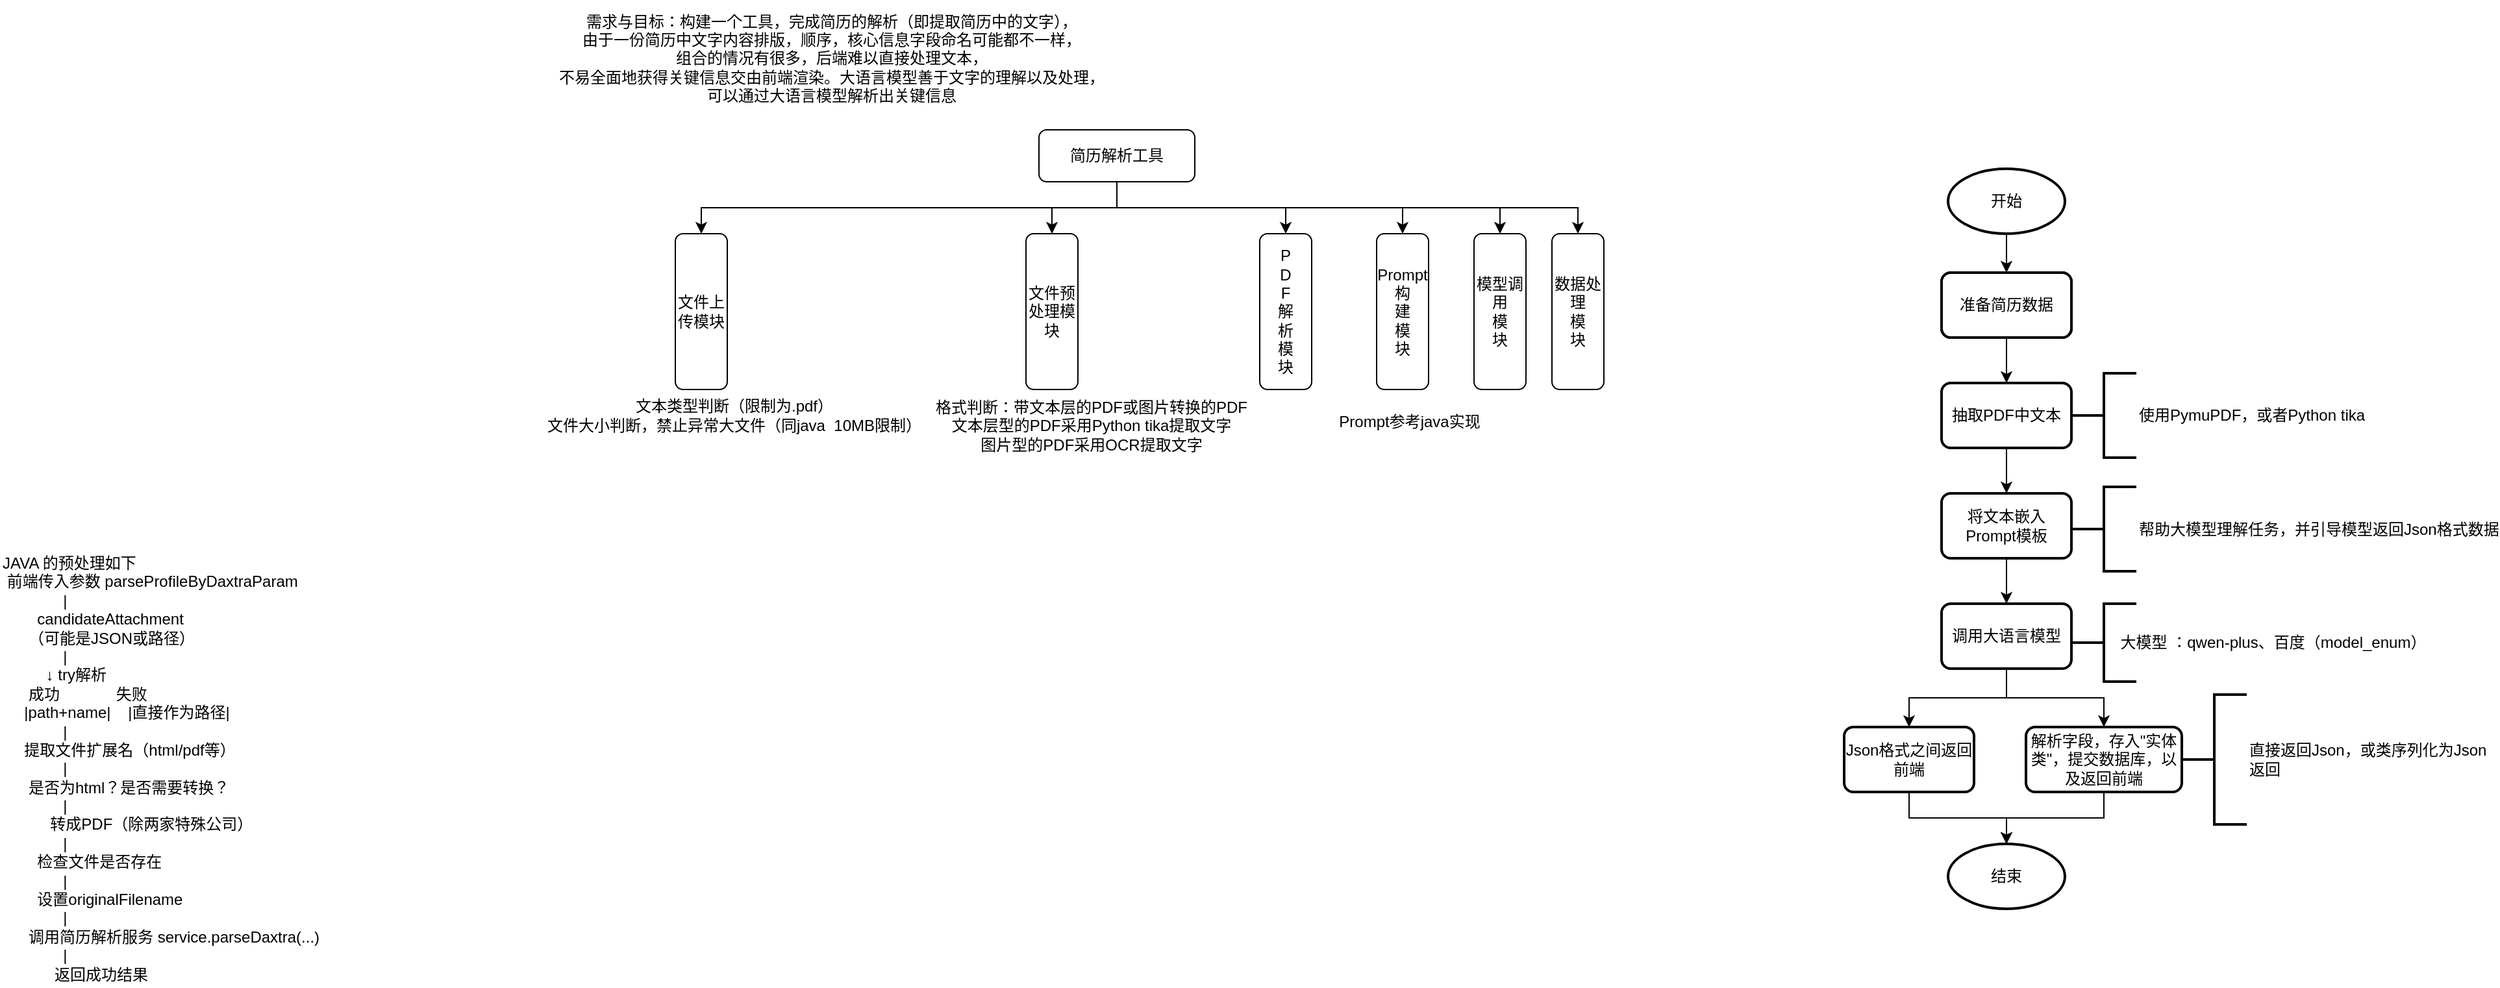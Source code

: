 <mxfile version="27.0.8">
  <diagram name="第 1 页" id="RAnofV5TpTS3j_4g2dHu">
    <mxGraphModel dx="2389" dy="492" grid="1" gridSize="10" guides="1" tooltips="1" connect="1" arrows="1" fold="1" page="1" pageScale="1" pageWidth="827" pageHeight="1169" math="0" shadow="0">
      <root>
        <mxCell id="0" />
        <mxCell id="1" parent="0" />
        <mxCell id="Fmd-8I5noo5baAwEKWVO-14" style="edgeStyle=orthogonalEdgeStyle;rounded=0;orthogonalLoop=1;jettySize=auto;html=1;exitX=0.5;exitY=1;exitDx=0;exitDy=0;exitPerimeter=0;entryX=0.5;entryY=0;entryDx=0;entryDy=0;" parent="1" source="Fmd-8I5noo5baAwEKWVO-1" target="Fmd-8I5noo5baAwEKWVO-2" edge="1">
          <mxGeometry relative="1" as="geometry" />
        </mxCell>
        <mxCell id="Fmd-8I5noo5baAwEKWVO-1" value="开始" style="strokeWidth=2;html=1;shape=mxgraph.flowchart.start_1;whiteSpace=wrap;" parent="1" vertex="1">
          <mxGeometry x="580" y="660" width="90" height="50" as="geometry" />
        </mxCell>
        <mxCell id="Fmd-8I5noo5baAwEKWVO-15" style="edgeStyle=orthogonalEdgeStyle;rounded=0;orthogonalLoop=1;jettySize=auto;html=1;exitX=0.5;exitY=1;exitDx=0;exitDy=0;entryX=0.5;entryY=0;entryDx=0;entryDy=0;" parent="1" source="Fmd-8I5noo5baAwEKWVO-2" target="Fmd-8I5noo5baAwEKWVO-8" edge="1">
          <mxGeometry relative="1" as="geometry" />
        </mxCell>
        <mxCell id="Fmd-8I5noo5baAwEKWVO-2" value="准备简历数据" style="rounded=1;whiteSpace=wrap;html=1;absoluteArcSize=1;arcSize=14;strokeWidth=2;" parent="1" vertex="1">
          <mxGeometry x="575" y="740" width="100" height="50" as="geometry" />
        </mxCell>
        <mxCell id="Fmd-8I5noo5baAwEKWVO-4" value="大模型 ：qwen-plus、百度（model_enum）" style="text;html=1;align=center;verticalAlign=middle;resizable=0;points=[];autosize=1;strokeColor=none;fillColor=none;" parent="1" vertex="1">
          <mxGeometry x="700" y="1010" width="260" height="30" as="geometry" />
        </mxCell>
        <mxCell id="Fmd-8I5noo5baAwEKWVO-17" style="edgeStyle=orthogonalEdgeStyle;rounded=0;orthogonalLoop=1;jettySize=auto;html=1;exitX=0.5;exitY=1;exitDx=0;exitDy=0;entryX=0.5;entryY=0;entryDx=0;entryDy=0;" parent="1" source="Fmd-8I5noo5baAwEKWVO-8" target="Fmd-8I5noo5baAwEKWVO-9" edge="1">
          <mxGeometry relative="1" as="geometry" />
        </mxCell>
        <mxCell id="Fmd-8I5noo5baAwEKWVO-8" value="抽取PDF中文本" style="rounded=1;whiteSpace=wrap;html=1;absoluteArcSize=1;arcSize=14;strokeWidth=2;" parent="1" vertex="1">
          <mxGeometry x="575" y="825" width="100" height="50" as="geometry" />
        </mxCell>
        <mxCell id="Fmd-8I5noo5baAwEKWVO-18" style="edgeStyle=orthogonalEdgeStyle;rounded=0;orthogonalLoop=1;jettySize=auto;html=1;exitX=0.5;exitY=1;exitDx=0;exitDy=0;entryX=0.5;entryY=0;entryDx=0;entryDy=0;" parent="1" source="Fmd-8I5noo5baAwEKWVO-9" target="Fmd-8I5noo5baAwEKWVO-10" edge="1">
          <mxGeometry relative="1" as="geometry" />
        </mxCell>
        <mxCell id="Fmd-8I5noo5baAwEKWVO-9" value="将文本嵌入Prompt模板" style="rounded=1;whiteSpace=wrap;html=1;absoluteArcSize=1;arcSize=14;strokeWidth=2;" parent="1" vertex="1">
          <mxGeometry x="575" y="910" width="100" height="50" as="geometry" />
        </mxCell>
        <mxCell id="Fmd-8I5noo5baAwEKWVO-21" style="edgeStyle=orthogonalEdgeStyle;rounded=0;orthogonalLoop=1;jettySize=auto;html=1;exitX=0.5;exitY=1;exitDx=0;exitDy=0;entryX=0.5;entryY=0;entryDx=0;entryDy=0;" parent="1" source="Fmd-8I5noo5baAwEKWVO-10" target="Fmd-8I5noo5baAwEKWVO-20" edge="1">
          <mxGeometry relative="1" as="geometry" />
        </mxCell>
        <mxCell id="Fmd-8I5noo5baAwEKWVO-24" style="edgeStyle=orthogonalEdgeStyle;rounded=0;orthogonalLoop=1;jettySize=auto;html=1;exitX=0.5;exitY=1;exitDx=0;exitDy=0;" parent="1" source="Fmd-8I5noo5baAwEKWVO-10" target="Fmd-8I5noo5baAwEKWVO-22" edge="1">
          <mxGeometry relative="1" as="geometry" />
        </mxCell>
        <mxCell id="Fmd-8I5noo5baAwEKWVO-10" value="调用大语言模型" style="rounded=1;whiteSpace=wrap;html=1;absoluteArcSize=1;arcSize=14;strokeWidth=2;" parent="1" vertex="1">
          <mxGeometry x="575" y="995" width="100" height="50" as="geometry" />
        </mxCell>
        <mxCell id="Fmd-8I5noo5baAwEKWVO-11" value="帮助大模型理解任务，并引导模型返回Json格式数据" style="strokeWidth=2;html=1;shape=mxgraph.flowchart.annotation_2;align=left;labelPosition=right;pointerEvents=1;" parent="1" vertex="1">
          <mxGeometry x="675" y="905" width="50" height="65" as="geometry" />
        </mxCell>
        <mxCell id="Fmd-8I5noo5baAwEKWVO-12" value="" style="strokeWidth=2;html=1;shape=mxgraph.flowchart.annotation_2;align=left;labelPosition=right;pointerEvents=1;" parent="1" vertex="1">
          <mxGeometry x="675" y="995" width="50" height="60" as="geometry" />
        </mxCell>
        <mxCell id="Fmd-8I5noo5baAwEKWVO-13" value="&lt;span style=&quot;text-align: center;&quot;&gt;使用PymuPDF，或者Python tika&lt;/span&gt;" style="strokeWidth=2;html=1;shape=mxgraph.flowchart.annotation_2;align=left;labelPosition=right;pointerEvents=1;" parent="1" vertex="1">
          <mxGeometry x="675" y="817.5" width="50" height="65" as="geometry" />
        </mxCell>
        <mxCell id="Fmd-8I5noo5baAwEKWVO-19" value="准备简历数据" style="rounded=1;whiteSpace=wrap;html=1;absoluteArcSize=1;arcSize=14;strokeWidth=2;" parent="1" vertex="1">
          <mxGeometry x="575" y="740" width="100" height="50" as="geometry" />
        </mxCell>
        <mxCell id="W3__g1lPB0kGk18yHPJ4-13" style="edgeStyle=orthogonalEdgeStyle;rounded=0;orthogonalLoop=1;jettySize=auto;html=1;exitX=0.5;exitY=1;exitDx=0;exitDy=0;" parent="1" source="Fmd-8I5noo5baAwEKWVO-20" target="W3__g1lPB0kGk18yHPJ4-12" edge="1">
          <mxGeometry relative="1" as="geometry" />
        </mxCell>
        <mxCell id="Fmd-8I5noo5baAwEKWVO-20" value="Json格式之间返回前端" style="rounded=1;whiteSpace=wrap;html=1;absoluteArcSize=1;arcSize=14;strokeWidth=2;" parent="1" vertex="1">
          <mxGeometry x="500" y="1090" width="100" height="50" as="geometry" />
        </mxCell>
        <mxCell id="W3__g1lPB0kGk18yHPJ4-14" style="edgeStyle=orthogonalEdgeStyle;rounded=0;orthogonalLoop=1;jettySize=auto;html=1;exitX=0.5;exitY=1;exitDx=0;exitDy=0;" parent="1" source="Fmd-8I5noo5baAwEKWVO-22" target="W3__g1lPB0kGk18yHPJ4-12" edge="1">
          <mxGeometry relative="1" as="geometry" />
        </mxCell>
        <mxCell id="Fmd-8I5noo5baAwEKWVO-22" value="解析字段，存入&quot;实体类&quot;，提交数据库，以及返回前端" style="rounded=1;whiteSpace=wrap;html=1;absoluteArcSize=1;arcSize=14;strokeWidth=2;" parent="1" vertex="1">
          <mxGeometry x="640" y="1090" width="120" height="50" as="geometry" />
        </mxCell>
        <mxCell id="Fmd-8I5noo5baAwEKWVO-23" value="直接返回Json，或类序列化为Json&lt;div&gt;返回&lt;/div&gt;" style="strokeWidth=2;html=1;shape=mxgraph.flowchart.annotation_2;align=left;labelPosition=right;pointerEvents=1;" parent="1" vertex="1">
          <mxGeometry x="760" y="1065" width="50" height="100" as="geometry" />
        </mxCell>
        <mxCell id="W3__g1lPB0kGk18yHPJ4-16" style="edgeStyle=orthogonalEdgeStyle;rounded=0;orthogonalLoop=1;jettySize=auto;html=1;exitX=0.5;exitY=1;exitDx=0;exitDy=0;" parent="1" source="W3__g1lPB0kGk18yHPJ4-1" target="W3__g1lPB0kGk18yHPJ4-2" edge="1">
          <mxGeometry relative="1" as="geometry" />
        </mxCell>
        <mxCell id="W3__g1lPB0kGk18yHPJ4-17" style="edgeStyle=orthogonalEdgeStyle;rounded=0;orthogonalLoop=1;jettySize=auto;html=1;exitX=0.5;exitY=1;exitDx=0;exitDy=0;" parent="1" source="W3__g1lPB0kGk18yHPJ4-1" target="W3__g1lPB0kGk18yHPJ4-8" edge="1">
          <mxGeometry relative="1" as="geometry" />
        </mxCell>
        <mxCell id="W3__g1lPB0kGk18yHPJ4-18" style="edgeStyle=orthogonalEdgeStyle;rounded=0;orthogonalLoop=1;jettySize=auto;html=1;exitX=0.5;exitY=1;exitDx=0;exitDy=0;" parent="1" source="W3__g1lPB0kGk18yHPJ4-1" target="W3__g1lPB0kGk18yHPJ4-3" edge="1">
          <mxGeometry relative="1" as="geometry" />
        </mxCell>
        <mxCell id="W3__g1lPB0kGk18yHPJ4-19" style="edgeStyle=orthogonalEdgeStyle;rounded=0;orthogonalLoop=1;jettySize=auto;html=1;exitX=0.5;exitY=1;exitDx=0;exitDy=0;" parent="1" source="W3__g1lPB0kGk18yHPJ4-1" target="W3__g1lPB0kGk18yHPJ4-4" edge="1">
          <mxGeometry relative="1" as="geometry" />
        </mxCell>
        <mxCell id="W3__g1lPB0kGk18yHPJ4-20" style="edgeStyle=orthogonalEdgeStyle;rounded=0;orthogonalLoop=1;jettySize=auto;html=1;exitX=0.5;exitY=1;exitDx=0;exitDy=0;" parent="1" source="W3__g1lPB0kGk18yHPJ4-1" target="W3__g1lPB0kGk18yHPJ4-5" edge="1">
          <mxGeometry relative="1" as="geometry" />
        </mxCell>
        <mxCell id="W3__g1lPB0kGk18yHPJ4-21" style="edgeStyle=orthogonalEdgeStyle;rounded=0;orthogonalLoop=1;jettySize=auto;html=1;exitX=0.5;exitY=1;exitDx=0;exitDy=0;entryX=0.5;entryY=0;entryDx=0;entryDy=0;" parent="1" source="W3__g1lPB0kGk18yHPJ4-1" target="W3__g1lPB0kGk18yHPJ4-6" edge="1">
          <mxGeometry relative="1" as="geometry" />
        </mxCell>
        <mxCell id="W3__g1lPB0kGk18yHPJ4-1" value="简历解析工具" style="rounded=1;whiteSpace=wrap;html=1;" parent="1" vertex="1">
          <mxGeometry x="-120" y="630" width="120" height="40" as="geometry" />
        </mxCell>
        <mxCell id="W3__g1lPB0kGk18yHPJ4-2" value="文件预处理模块" style="rounded=1;whiteSpace=wrap;html=1;align=center;labelPosition=center;verticalLabelPosition=middle;verticalAlign=middle;" parent="1" vertex="1">
          <mxGeometry x="-130" y="710" width="40" height="120" as="geometry" />
        </mxCell>
        <mxCell id="W3__g1lPB0kGk18yHPJ4-3" value="P&lt;div&gt;D&lt;/div&gt;&lt;div&gt;F&lt;/div&gt;&lt;div&gt;解&lt;/div&gt;&lt;div&gt;析&lt;/div&gt;&lt;div&gt;模&lt;/div&gt;&lt;div&gt;&lt;span style=&quot;background-color: transparent; color: light-dark(rgb(0, 0, 0), rgb(255, 255, 255));&quot;&gt;块&lt;/span&gt;&lt;/div&gt;" style="rounded=1;whiteSpace=wrap;html=1;align=center;labelPosition=center;verticalLabelPosition=middle;verticalAlign=middle;" parent="1" vertex="1">
          <mxGeometry x="50" y="710" width="40" height="120" as="geometry" />
        </mxCell>
        <mxCell id="W3__g1lPB0kGk18yHPJ4-4" value="Prompt构&lt;div&gt;建&lt;br&gt;&lt;div&gt;模&lt;/div&gt;&lt;div&gt;&lt;span style=&quot;background-color: transparent; color: light-dark(rgb(0, 0, 0), rgb(255, 255, 255));&quot;&gt;块&lt;/span&gt;&lt;/div&gt;&lt;/div&gt;" style="rounded=1;whiteSpace=wrap;html=1;align=center;labelPosition=center;verticalLabelPosition=middle;verticalAlign=middle;" parent="1" vertex="1">
          <mxGeometry x="140" y="710" width="40" height="120" as="geometry" />
        </mxCell>
        <mxCell id="W3__g1lPB0kGk18yHPJ4-5" value="模型调用&lt;div&gt;&lt;div&gt;模&lt;/div&gt;&lt;div&gt;&lt;span style=&quot;background-color: transparent; color: light-dark(rgb(0, 0, 0), rgb(255, 255, 255));&quot;&gt;块&lt;/span&gt;&lt;/div&gt;&lt;/div&gt;" style="rounded=1;whiteSpace=wrap;html=1;align=center;labelPosition=center;verticalLabelPosition=middle;verticalAlign=middle;" parent="1" vertex="1">
          <mxGeometry x="215" y="710" width="40" height="120" as="geometry" />
        </mxCell>
        <mxCell id="W3__g1lPB0kGk18yHPJ4-6" value="数据处理&lt;br&gt;&lt;div&gt;&lt;div&gt;模&lt;/div&gt;&lt;div&gt;&lt;span style=&quot;background-color: transparent; color: light-dark(rgb(0, 0, 0), rgb(255, 255, 255));&quot;&gt;块&lt;/span&gt;&lt;/div&gt;&lt;/div&gt;" style="rounded=1;whiteSpace=wrap;html=1;align=center;labelPosition=center;verticalLabelPosition=middle;verticalAlign=middle;" parent="1" vertex="1">
          <mxGeometry x="275" y="710" width="40" height="120" as="geometry" />
        </mxCell>
        <mxCell id="W3__g1lPB0kGk18yHPJ4-7" value="需求与目标：构建一个工具，完成简历的解析（即提取简历中的文字），&lt;div&gt;由于一份简历中文字内容排版，顺序，核心信息字段命名可能都不一样，&lt;div&gt;组合的情况有很多，后端难以直接处理文本，&lt;/div&gt;&lt;div&gt;不易全面地获得关键信息交由前端渲染。大语言模型善于文字的理解以及处理，&lt;/div&gt;&lt;div&gt;可以通过大语言模型解析出关键信息&lt;/div&gt;&lt;/div&gt;" style="text;html=1;align=center;verticalAlign=middle;resizable=0;points=[];autosize=1;strokeColor=none;fillColor=none;" parent="1" vertex="1">
          <mxGeometry x="-500" y="530" width="440" height="90" as="geometry" />
        </mxCell>
        <mxCell id="W3__g1lPB0kGk18yHPJ4-8" value="文件上传模块" style="rounded=1;whiteSpace=wrap;html=1;align=center;labelPosition=center;verticalLabelPosition=middle;verticalAlign=middle;" parent="1" vertex="1">
          <mxGeometry x="-400" y="710" width="40" height="120" as="geometry" />
        </mxCell>
        <mxCell id="W3__g1lPB0kGk18yHPJ4-9" value="文本类型判断（限制为.pdf）&lt;br&gt;&lt;div&gt;文件大小判断，禁止异常大文件（同java&amp;nbsp;&amp;nbsp;&lt;span style=&quot;background-color: transparent; color: light-dark(rgb(0, 0, 0), rgb(255, 255, 255));&quot;&gt;10MB限制&lt;/span&gt;&lt;span style=&quot;background-color: transparent; color: light-dark(rgb(0, 0, 0), rgb(255, 255, 255));&quot;&gt;）&lt;/span&gt;&lt;/div&gt;" style="text;html=1;align=center;verticalAlign=middle;resizable=0;points=[];autosize=1;strokeColor=none;fillColor=none;" parent="1" vertex="1">
          <mxGeometry x="-510" y="830" width="310" height="40" as="geometry" />
        </mxCell>
        <mxCell id="W3__g1lPB0kGk18yHPJ4-10" value="&lt;div&gt;格式判断：带文本层的PDF或图片转换的PDF&lt;/div&gt;&lt;div&gt;文本层型的PDF采用Python tika提取文字&lt;/div&gt;图片型的PDF采用OCR提取文字&lt;div&gt;&lt;br&gt;&lt;/div&gt;" style="text;html=1;align=center;verticalAlign=middle;resizable=0;points=[];autosize=1;strokeColor=none;fillColor=none;" parent="1" vertex="1">
          <mxGeometry x="-210" y="830" width="260" height="70" as="geometry" />
        </mxCell>
        <mxCell id="W3__g1lPB0kGk18yHPJ4-11" value="Prompt参考java实现" style="text;html=1;align=center;verticalAlign=middle;resizable=0;points=[];autosize=1;strokeColor=none;fillColor=none;" parent="1" vertex="1">
          <mxGeometry x="100" y="840" width="130" height="30" as="geometry" />
        </mxCell>
        <mxCell id="W3__g1lPB0kGk18yHPJ4-12" value="结束" style="strokeWidth=2;html=1;shape=mxgraph.flowchart.start_1;whiteSpace=wrap;" parent="1" vertex="1">
          <mxGeometry x="580" y="1180" width="90" height="50" as="geometry" />
        </mxCell>
        <mxCell id="W3__g1lPB0kGk18yHPJ4-15" value="JAVA 的预处理如下&#xa; 前端传入参数 parseProfileByDaxtraParam&#xa;              |&#xa;        candidateAttachment&#xa;      （可能是JSON或路径）&#xa;              |&#xa;          ↓ try解析&#xa;      成功             失败&#xa;     |path+name|    |直接作为路径|&#xa;              |&#xa;     提取文件扩展名（html/pdf等）&#xa;              |&#xa;      是否为html？是否需要转换？&#xa;              |&#xa;           转成PDF（除两家特殊公司）&#xa;              |&#xa;        检查文件是否存在&#xa;              |&#xa;        设置originalFilename&#xa;              |&#xa;      调用简历解析服务 service.parseDaxtra(...)&#xa;              |&#xa;            返回成功结果" style="text;whiteSpace=wrap;" parent="1" vertex="1">
          <mxGeometry x="-920" y="950" width="280" height="340" as="geometry" />
        </mxCell>
      </root>
    </mxGraphModel>
  </diagram>
</mxfile>
